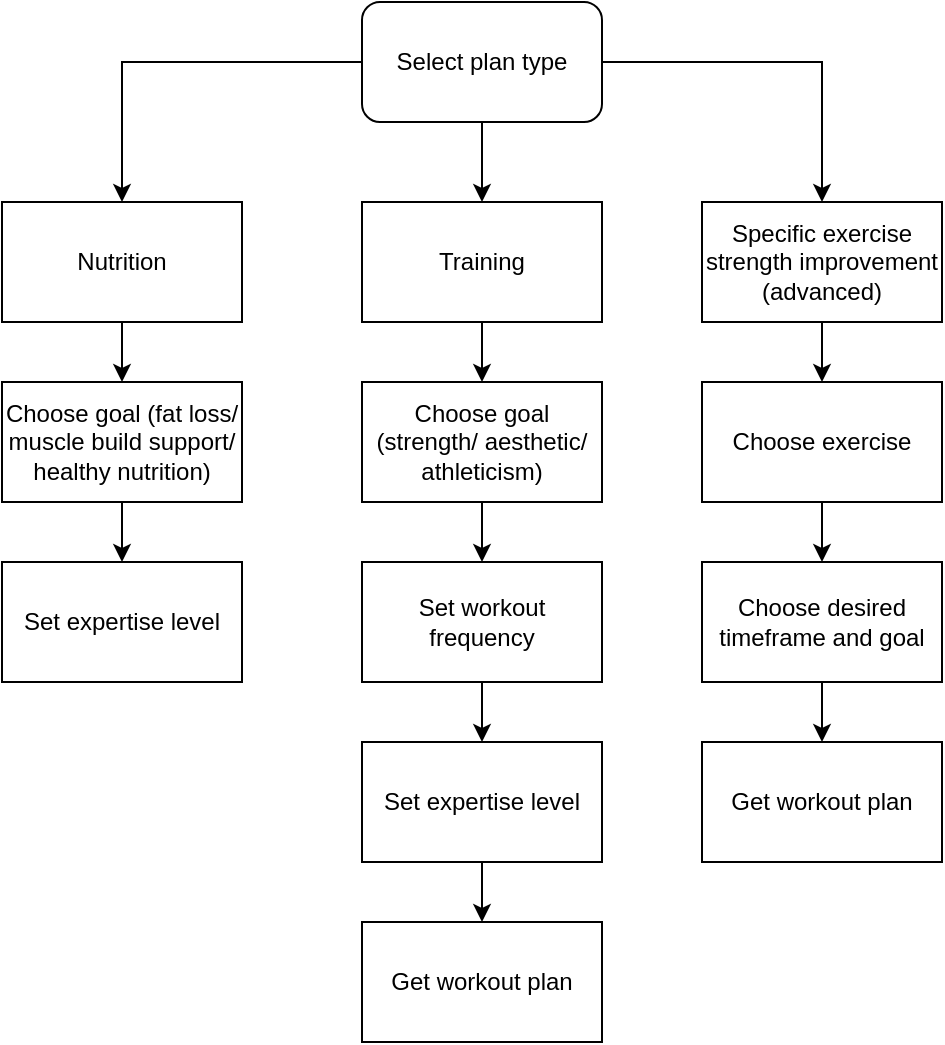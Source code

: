 <mxfile version="24.8.3">
  <diagram id="QPlpd8v7lps718CxTsBc" name="Set goals and plans">
    <mxGraphModel dx="1674" dy="738" grid="1" gridSize="10" guides="1" tooltips="1" connect="1" arrows="1" fold="1" page="1" pageScale="1" pageWidth="827" pageHeight="1169" math="0" shadow="0">
      <root>
        <mxCell id="0" />
        <mxCell id="1" parent="0" />
        <mxCell id="G8ocVJqHx-bSbICpe_nQ-3" value="" style="edgeStyle=orthogonalEdgeStyle;rounded=0;orthogonalLoop=1;jettySize=auto;html=1;" parent="1" source="G8ocVJqHx-bSbICpe_nQ-1" target="G8ocVJqHx-bSbICpe_nQ-2" edge="1">
          <mxGeometry relative="1" as="geometry" />
        </mxCell>
        <mxCell id="qBp_ESi1bDnbtn0_1GRl-2" style="edgeStyle=orthogonalEdgeStyle;rounded=0;orthogonalLoop=1;jettySize=auto;html=1;entryX=0.5;entryY=0;entryDx=0;entryDy=0;" parent="1" source="G8ocVJqHx-bSbICpe_nQ-1" target="qBp_ESi1bDnbtn0_1GRl-1" edge="1">
          <mxGeometry relative="1" as="geometry" />
        </mxCell>
        <mxCell id="qBp_ESi1bDnbtn0_1GRl-3" style="edgeStyle=orthogonalEdgeStyle;rounded=0;orthogonalLoop=1;jettySize=auto;html=1;entryX=0.5;entryY=0;entryDx=0;entryDy=0;" parent="1" source="G8ocVJqHx-bSbICpe_nQ-1" target="G8ocVJqHx-bSbICpe_nQ-4" edge="1">
          <mxGeometry relative="1" as="geometry" />
        </mxCell>
        <mxCell id="G8ocVJqHx-bSbICpe_nQ-1" value="Select plan type" style="rounded=1;whiteSpace=wrap;html=1;" parent="1" vertex="1">
          <mxGeometry x="340" y="50" width="120" height="60" as="geometry" />
        </mxCell>
        <mxCell id="kaH39Q3h8jqtQPZv27CG-10" value="" style="edgeStyle=orthogonalEdgeStyle;rounded=0;orthogonalLoop=1;jettySize=auto;html=1;" parent="1" source="G8ocVJqHx-bSbICpe_nQ-2" target="kaH39Q3h8jqtQPZv27CG-9" edge="1">
          <mxGeometry relative="1" as="geometry" />
        </mxCell>
        <mxCell id="G8ocVJqHx-bSbICpe_nQ-2" value="Nutrition" style="whiteSpace=wrap;html=1;rounded=1;arcSize=0;" parent="1" vertex="1">
          <mxGeometry x="160" y="150" width="120" height="60" as="geometry" />
        </mxCell>
        <mxCell id="kaH39Q3h8jqtQPZv27CG-2" value="" style="edgeStyle=orthogonalEdgeStyle;rounded=0;orthogonalLoop=1;jettySize=auto;html=1;" parent="1" source="G8ocVJqHx-bSbICpe_nQ-4" target="kaH39Q3h8jqtQPZv27CG-1" edge="1">
          <mxGeometry relative="1" as="geometry" />
        </mxCell>
        <mxCell id="G8ocVJqHx-bSbICpe_nQ-4" value="Training" style="whiteSpace=wrap;html=1;rounded=1;arcSize=0;" parent="1" vertex="1">
          <mxGeometry x="340" y="150" width="120" height="60" as="geometry" />
        </mxCell>
        <mxCell id="7X809sqoX4lx-Iby0o5i-2" value="" style="edgeStyle=orthogonalEdgeStyle;rounded=0;orthogonalLoop=1;jettySize=auto;html=1;" parent="1" source="qBp_ESi1bDnbtn0_1GRl-1" target="7X809sqoX4lx-Iby0o5i-1" edge="1">
          <mxGeometry relative="1" as="geometry" />
        </mxCell>
        <mxCell id="qBp_ESi1bDnbtn0_1GRl-1" value="Specific exercise strength improvement (advanced)" style="whiteSpace=wrap;html=1;rounded=1;arcSize=0;" parent="1" vertex="1">
          <mxGeometry x="510" y="150" width="120" height="60" as="geometry" />
        </mxCell>
        <mxCell id="7X809sqoX4lx-Iby0o5i-4" value="" style="edgeStyle=orthogonalEdgeStyle;rounded=0;orthogonalLoop=1;jettySize=auto;html=1;" parent="1" source="7X809sqoX4lx-Iby0o5i-1" target="7X809sqoX4lx-Iby0o5i-3" edge="1">
          <mxGeometry relative="1" as="geometry" />
        </mxCell>
        <mxCell id="7X809sqoX4lx-Iby0o5i-1" value="Choose exercise" style="whiteSpace=wrap;html=1;rounded=1;arcSize=0;" parent="1" vertex="1">
          <mxGeometry x="510" y="240" width="120" height="60" as="geometry" />
        </mxCell>
        <mxCell id="7X809sqoX4lx-Iby0o5i-6" value="" style="edgeStyle=orthogonalEdgeStyle;rounded=0;orthogonalLoop=1;jettySize=auto;html=1;" parent="1" source="7X809sqoX4lx-Iby0o5i-3" target="7X809sqoX4lx-Iby0o5i-5" edge="1">
          <mxGeometry relative="1" as="geometry" />
        </mxCell>
        <mxCell id="7X809sqoX4lx-Iby0o5i-3" value="Choose desired timeframe and goal" style="whiteSpace=wrap;html=1;rounded=1;arcSize=0;" parent="1" vertex="1">
          <mxGeometry x="510" y="330" width="120" height="60" as="geometry" />
        </mxCell>
        <mxCell id="7X809sqoX4lx-Iby0o5i-5" value="Get workout plan" style="whiteSpace=wrap;html=1;rounded=1;arcSize=0;" parent="1" vertex="1">
          <mxGeometry x="510" y="420" width="120" height="60" as="geometry" />
        </mxCell>
        <mxCell id="kaH39Q3h8jqtQPZv27CG-4" value="" style="edgeStyle=orthogonalEdgeStyle;rounded=0;orthogonalLoop=1;jettySize=auto;html=1;" parent="1" source="kaH39Q3h8jqtQPZv27CG-1" target="kaH39Q3h8jqtQPZv27CG-3" edge="1">
          <mxGeometry relative="1" as="geometry" />
        </mxCell>
        <mxCell id="kaH39Q3h8jqtQPZv27CG-1" value="Choose goal (strength/&amp;nbsp;aesthetic/ athleticism)" style="whiteSpace=wrap;html=1;rounded=1;arcSize=0;" parent="1" vertex="1">
          <mxGeometry x="340" y="240" width="120" height="60" as="geometry" />
        </mxCell>
        <mxCell id="kaH39Q3h8jqtQPZv27CG-6" value="" style="edgeStyle=orthogonalEdgeStyle;rounded=0;orthogonalLoop=1;jettySize=auto;html=1;" parent="1" source="kaH39Q3h8jqtQPZv27CG-3" target="kaH39Q3h8jqtQPZv27CG-5" edge="1">
          <mxGeometry relative="1" as="geometry" />
        </mxCell>
        <mxCell id="kaH39Q3h8jqtQPZv27CG-3" value="Set workout frequency" style="whiteSpace=wrap;html=1;rounded=1;arcSize=0;" parent="1" vertex="1">
          <mxGeometry x="340" y="330" width="120" height="60" as="geometry" />
        </mxCell>
        <mxCell id="kaH39Q3h8jqtQPZv27CG-8" style="edgeStyle=orthogonalEdgeStyle;rounded=0;orthogonalLoop=1;jettySize=auto;html=1;entryX=0.5;entryY=0;entryDx=0;entryDy=0;" parent="1" source="kaH39Q3h8jqtQPZv27CG-5" target="kaH39Q3h8jqtQPZv27CG-7" edge="1">
          <mxGeometry relative="1" as="geometry" />
        </mxCell>
        <mxCell id="kaH39Q3h8jqtQPZv27CG-5" value="Set expertise level" style="whiteSpace=wrap;html=1;rounded=1;arcSize=0;" parent="1" vertex="1">
          <mxGeometry x="340" y="420" width="120" height="60" as="geometry" />
        </mxCell>
        <mxCell id="kaH39Q3h8jqtQPZv27CG-7" value="Get workout plan" style="whiteSpace=wrap;html=1;rounded=1;arcSize=0;" parent="1" vertex="1">
          <mxGeometry x="340" y="510" width="120" height="60" as="geometry" />
        </mxCell>
        <mxCell id="kaH39Q3h8jqtQPZv27CG-12" value="" style="edgeStyle=orthogonalEdgeStyle;rounded=0;orthogonalLoop=1;jettySize=auto;html=1;" parent="1" source="kaH39Q3h8jqtQPZv27CG-9" target="kaH39Q3h8jqtQPZv27CG-11" edge="1">
          <mxGeometry relative="1" as="geometry" />
        </mxCell>
        <mxCell id="kaH39Q3h8jqtQPZv27CG-9" value="Choose goal (fat loss/ muscle build support/ healthy nutrition)" style="whiteSpace=wrap;html=1;rounded=1;arcSize=0;" parent="1" vertex="1">
          <mxGeometry x="160" y="240" width="120" height="60" as="geometry" />
        </mxCell>
        <mxCell id="kaH39Q3h8jqtQPZv27CG-11" value="Set expertise level" style="whiteSpace=wrap;html=1;rounded=1;arcSize=0;" parent="1" vertex="1">
          <mxGeometry x="160" y="330" width="120" height="60" as="geometry" />
        </mxCell>
      </root>
    </mxGraphModel>
  </diagram>
</mxfile>
